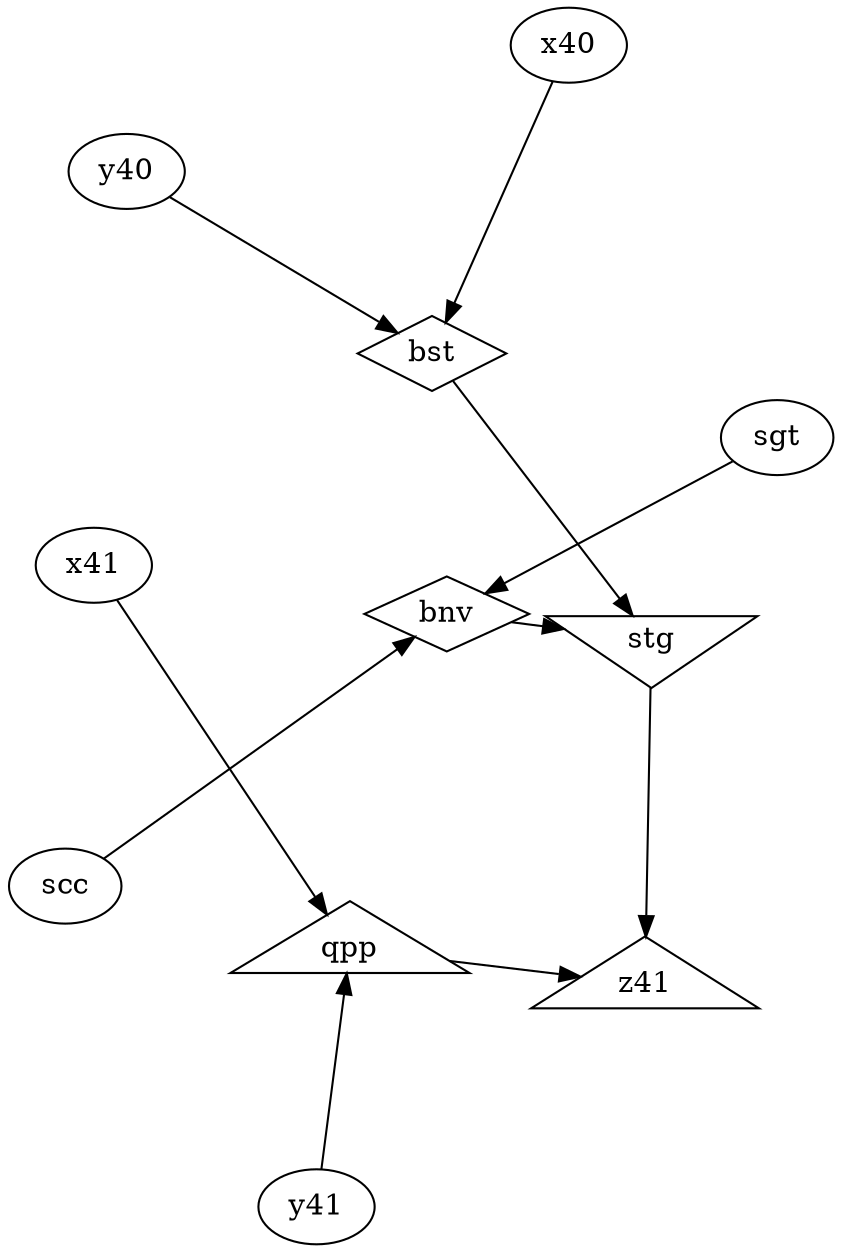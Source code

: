 digraph g1 {
  layout="fdp";
  overlap="false";
  splines="true";
  bnv [shape=diamond]
  sgt -> bnv
  scc -> bnv
  bst [shape=diamond]
  x40 -> bst
  y40 -> bst
  qpp [shape=triangle]
  y41 -> qpp
  x41 -> qpp
  stg [shape=invtriangle]
  bnv -> stg
  bst -> stg
  z41 [shape=triangle]
  qpp -> z41
  stg -> z41
}

